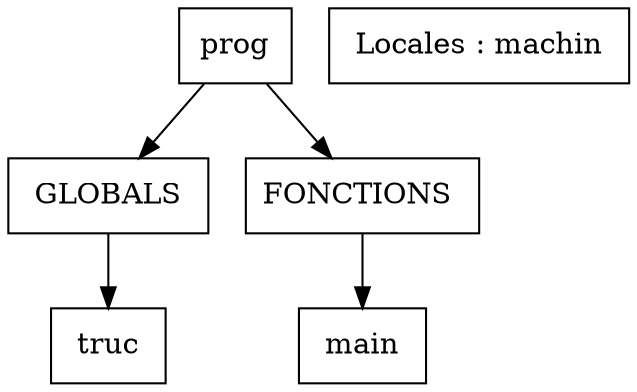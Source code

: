 digraph G {
    node [shape=box];
    ratio = fill;
    nt0 [ label="prog" ]; 
nt0 -> nt1 [ label="" ];
nt1 [label= " GLOBALS "];
nt2 [label=" truc "]
 nt1 -> nt2 [ label="" ];
nt0 -> nt3  [ label="" ];
nt3 [label="FONCTIONS "];
nt3 ->nt4 [ label="" ];
nt4 [label= " main "];
nt5 [label= " Locales : machin "];
}